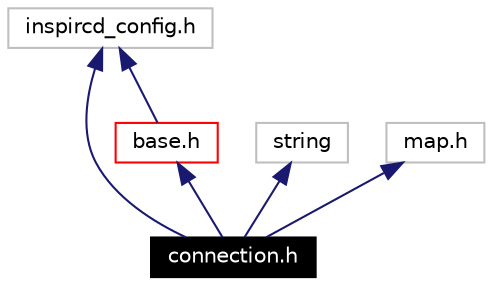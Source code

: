 digraph inheritance
{
  Node21 [shape="box",label="connection.h",fontsize=10,height=0.2,width=0.4,fontname="Helvetica",color="black",style="filled" fontcolor="white"];
  Node22 -> Node21 [dir=back,color="midnightblue",fontsize=10,style="solid",fontname="Helvetica"];
  Node22 [shape="box",label="inspircd_config.h",fontsize=10,height=0.2,width=0.4,fontname="Helvetica",color="grey75"];
  Node23 -> Node21 [dir=back,color="midnightblue",fontsize=10,style="solid",fontname="Helvetica"];
  Node23 [shape="box",label="base.h",fontsize=10,height=0.2,width=0.4,fontname="Helvetica",color="red",URL="$base_8h.html"];
  Node22 -> Node23 [dir=back,color="midnightblue",fontsize=10,style="solid",fontname="Helvetica"];
  Node25 -> Node21 [dir=back,color="midnightblue",fontsize=10,style="solid",fontname="Helvetica"];
  Node25 [shape="box",label="string",fontsize=10,height=0.2,width=0.4,fontname="Helvetica",color="grey75"];
  Node26 -> Node21 [dir=back,color="midnightblue",fontsize=10,style="solid",fontname="Helvetica"];
  Node26 [shape="box",label="map.h",fontsize=10,height=0.2,width=0.4,fontname="Helvetica",color="grey75"];
}
